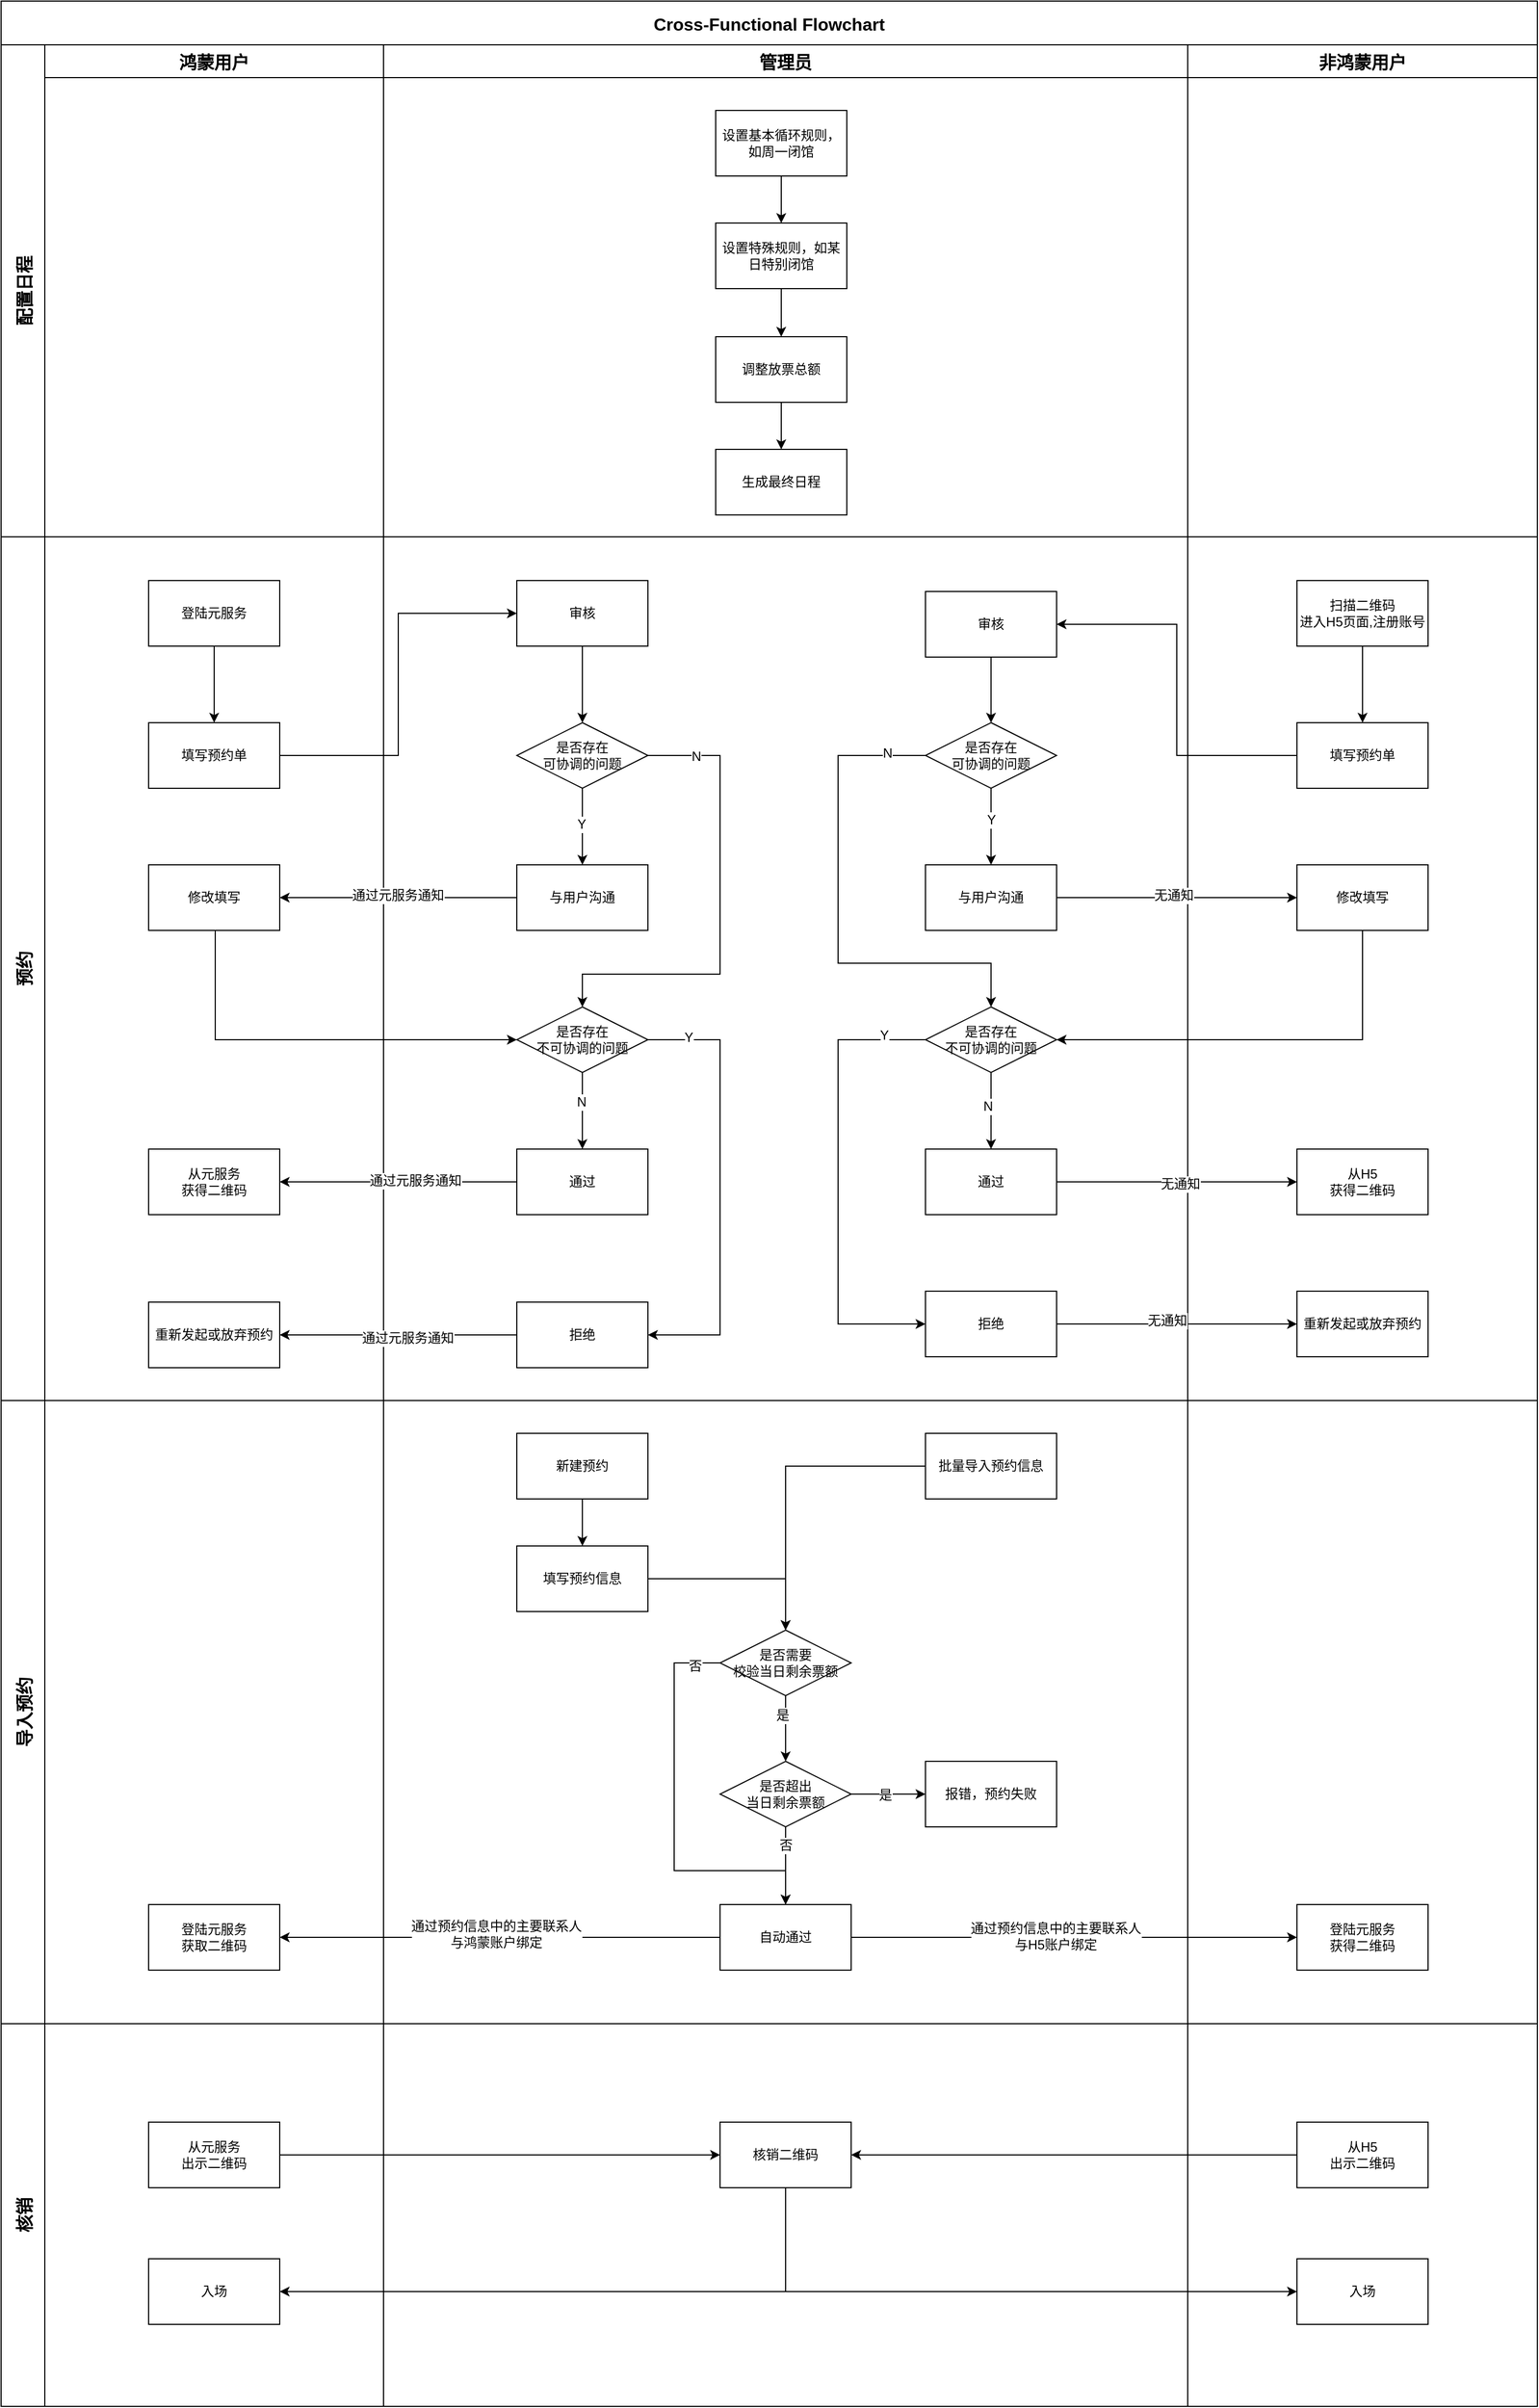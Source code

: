 <mxfile version="28.0.6">
  <diagram name="第 1 页" id="bV6xTzsIzQEbU9hgn3Zv">
    <mxGraphModel dx="2208" dy="1922" grid="1" gridSize="10" guides="1" tooltips="1" connect="1" arrows="1" fold="1" page="1" pageScale="1" pageWidth="827" pageHeight="1169" math="0" shadow="0">
      <root>
        <mxCell id="0" />
        <mxCell id="1" parent="0" />
        <mxCell id="3Vo7UrA3a4Yp9gPS8rsH-13" value="Cross-Functional Flowchart" style="shape=table;childLayout=tableLayout;startSize=40;collapsible=0;recursiveResize=0;expand=0;fontSize=16;fontStyle=1;swimlaneLine=1;" vertex="1" parent="1">
          <mxGeometry x="464" y="460" width="1406.0" height="2200.0" as="geometry" />
        </mxCell>
        <mxCell id="3Vo7UrA3a4Yp9gPS8rsH-14" value="配置日程" style="shape=tableRow;horizontal=0;swimlaneHead=0;swimlaneBody=0;top=0;left=0;strokeColor=inherit;bottom=0;right=0;dropTarget=0;fontStyle=1;fillColor=none;points=[[0,0.5],[1,0.5]];portConstraint=eastwest;startSize=40;collapsible=0;recursiveResize=0;expand=0;fontSize=16;swimlaneLine=1;" vertex="1" parent="3Vo7UrA3a4Yp9gPS8rsH-13">
          <mxGeometry y="40" width="1406.0" height="450" as="geometry" />
        </mxCell>
        <mxCell id="3Vo7UrA3a4Yp9gPS8rsH-15" value="鸿蒙用户" style="swimlane;swimlaneHead=0;swimlaneBody=0;fontStyle=1;strokeColor=inherit;connectable=0;fillColor=none;startSize=30;collapsible=0;recursiveResize=0;expand=0;fontSize=16;swimlaneLine=1;" vertex="1" parent="3Vo7UrA3a4Yp9gPS8rsH-14">
          <mxGeometry x="40" width="310" height="450" as="geometry">
            <mxRectangle width="310" height="450" as="alternateBounds" />
          </mxGeometry>
        </mxCell>
        <mxCell id="3Vo7UrA3a4Yp9gPS8rsH-16" value="管理员" style="swimlane;swimlaneHead=0;swimlaneBody=0;fontStyle=1;strokeColor=inherit;connectable=0;fillColor=none;startSize=30;collapsible=0;recursiveResize=0;expand=0;fontSize=16;swimlaneLine=1;" vertex="1" parent="3Vo7UrA3a4Yp9gPS8rsH-14">
          <mxGeometry x="350" width="736" height="450" as="geometry">
            <mxRectangle width="736" height="450" as="alternateBounds" />
          </mxGeometry>
        </mxCell>
        <mxCell id="3Vo7UrA3a4Yp9gPS8rsH-154" value="" style="edgeStyle=orthogonalEdgeStyle;rounded=0;orthogonalLoop=1;jettySize=auto;html=1;fontFamily=Helvetica;fontSize=12;fontColor=default;" edge="1" parent="3Vo7UrA3a4Yp9gPS8rsH-16" source="3Vo7UrA3a4Yp9gPS8rsH-152" target="3Vo7UrA3a4Yp9gPS8rsH-153">
          <mxGeometry relative="1" as="geometry" />
        </mxCell>
        <mxCell id="3Vo7UrA3a4Yp9gPS8rsH-152" value="设置基本循环规则， 如周一闭馆" style="rounded=0;whiteSpace=wrap;html=1;strokeColor=default;align=center;verticalAlign=middle;fontFamily=Helvetica;fontSize=12;fontColor=default;fillColor=default;" vertex="1" parent="3Vo7UrA3a4Yp9gPS8rsH-16">
          <mxGeometry x="304" y="60" width="120" height="60" as="geometry" />
        </mxCell>
        <mxCell id="3Vo7UrA3a4Yp9gPS8rsH-156" style="edgeStyle=orthogonalEdgeStyle;rounded=0;orthogonalLoop=1;jettySize=auto;html=1;fontFamily=Helvetica;fontSize=12;fontColor=default;" edge="1" parent="3Vo7UrA3a4Yp9gPS8rsH-16" source="3Vo7UrA3a4Yp9gPS8rsH-153" target="3Vo7UrA3a4Yp9gPS8rsH-155">
          <mxGeometry relative="1" as="geometry" />
        </mxCell>
        <mxCell id="3Vo7UrA3a4Yp9gPS8rsH-153" value="设置特殊规则，如某日特别闭馆" style="whiteSpace=wrap;html=1;rounded=0;" vertex="1" parent="3Vo7UrA3a4Yp9gPS8rsH-16">
          <mxGeometry x="304" y="163" width="120" height="60" as="geometry" />
        </mxCell>
        <mxCell id="3Vo7UrA3a4Yp9gPS8rsH-158" value="" style="edgeStyle=orthogonalEdgeStyle;rounded=0;orthogonalLoop=1;jettySize=auto;html=1;fontFamily=Helvetica;fontSize=12;fontColor=default;" edge="1" parent="3Vo7UrA3a4Yp9gPS8rsH-16" source="3Vo7UrA3a4Yp9gPS8rsH-155" target="3Vo7UrA3a4Yp9gPS8rsH-157">
          <mxGeometry relative="1" as="geometry" />
        </mxCell>
        <mxCell id="3Vo7UrA3a4Yp9gPS8rsH-155" value="调整放票总额" style="whiteSpace=wrap;html=1;rounded=0;" vertex="1" parent="3Vo7UrA3a4Yp9gPS8rsH-16">
          <mxGeometry x="304" y="267" width="120" height="60" as="geometry" />
        </mxCell>
        <mxCell id="3Vo7UrA3a4Yp9gPS8rsH-157" value="生成最终日程" style="whiteSpace=wrap;html=1;rounded=0;" vertex="1" parent="3Vo7UrA3a4Yp9gPS8rsH-16">
          <mxGeometry x="304" y="370" width="120" height="60" as="geometry" />
        </mxCell>
        <mxCell id="3Vo7UrA3a4Yp9gPS8rsH-126" value="非鸿蒙用户" style="swimlane;swimlaneHead=0;swimlaneBody=0;fontStyle=1;strokeColor=inherit;connectable=0;fillColor=none;startSize=30;collapsible=0;recursiveResize=0;expand=0;fontSize=16;swimlaneLine=1;" vertex="1" parent="3Vo7UrA3a4Yp9gPS8rsH-14">
          <mxGeometry x="1086" width="320" height="450" as="geometry">
            <mxRectangle width="320" height="450" as="alternateBounds" />
          </mxGeometry>
        </mxCell>
        <mxCell id="3Vo7UrA3a4Yp9gPS8rsH-18" value="预约" style="shape=tableRow;horizontal=0;swimlaneHead=0;swimlaneBody=0;top=0;left=0;strokeColor=inherit;bottom=0;right=0;dropTarget=0;fontStyle=1;fillColor=none;points=[[0,0.5],[1,0.5]];portConstraint=eastwest;startSize=40;collapsible=0;recursiveResize=0;expand=0;fontSize=16;swimlaneLine=1;" vertex="1" parent="3Vo7UrA3a4Yp9gPS8rsH-13">
          <mxGeometry y="490" width="1406.0" height="790" as="geometry" />
        </mxCell>
        <mxCell id="3Vo7UrA3a4Yp9gPS8rsH-19" value="" style="swimlane;swimlaneHead=0;swimlaneBody=0;fontStyle=1;connectable=0;strokeColor=inherit;fillColor=none;startSize=0;collapsible=0;recursiveResize=0;expand=0;fontSize=16;swimlaneLine=1;" vertex="1" parent="3Vo7UrA3a4Yp9gPS8rsH-18">
          <mxGeometry x="40" width="310" height="790" as="geometry">
            <mxRectangle width="310" height="790" as="alternateBounds" />
          </mxGeometry>
        </mxCell>
        <mxCell id="3Vo7UrA3a4Yp9gPS8rsH-161" value="" style="edgeStyle=orthogonalEdgeStyle;rounded=0;orthogonalLoop=1;jettySize=auto;html=1;fontFamily=Helvetica;fontSize=12;fontColor=default;" edge="1" parent="3Vo7UrA3a4Yp9gPS8rsH-19" source="3Vo7UrA3a4Yp9gPS8rsH-159" target="3Vo7UrA3a4Yp9gPS8rsH-160">
          <mxGeometry relative="1" as="geometry" />
        </mxCell>
        <mxCell id="3Vo7UrA3a4Yp9gPS8rsH-159" value="登陆元服务" style="whiteSpace=wrap;html=1;rounded=0;" vertex="1" parent="3Vo7UrA3a4Yp9gPS8rsH-19">
          <mxGeometry x="95" y="40" width="120" height="60" as="geometry" />
        </mxCell>
        <mxCell id="3Vo7UrA3a4Yp9gPS8rsH-160" value="填写预约单" style="whiteSpace=wrap;html=1;rounded=0;" vertex="1" parent="3Vo7UrA3a4Yp9gPS8rsH-19">
          <mxGeometry x="95" y="170" width="120" height="60" as="geometry" />
        </mxCell>
        <mxCell id="3Vo7UrA3a4Yp9gPS8rsH-167" value="修改填写" style="whiteSpace=wrap;html=1;rounded=0;" vertex="1" parent="3Vo7UrA3a4Yp9gPS8rsH-19">
          <mxGeometry x="95" y="300" width="120" height="60" as="geometry" />
        </mxCell>
        <mxCell id="3Vo7UrA3a4Yp9gPS8rsH-170" value="从元服务&lt;br&gt;获得二维码" style="whiteSpace=wrap;html=1;rounded=0;" vertex="1" parent="3Vo7UrA3a4Yp9gPS8rsH-19">
          <mxGeometry x="95" y="560" width="120" height="60" as="geometry" />
        </mxCell>
        <mxCell id="3Vo7UrA3a4Yp9gPS8rsH-178" value="重新发起或放弃预约" style="whiteSpace=wrap;html=1;rounded=0;" vertex="1" parent="3Vo7UrA3a4Yp9gPS8rsH-19">
          <mxGeometry x="95" y="700" width="120" height="60" as="geometry" />
        </mxCell>
        <mxCell id="3Vo7UrA3a4Yp9gPS8rsH-20" value="" style="swimlane;swimlaneHead=0;swimlaneBody=0;fontStyle=1;connectable=0;strokeColor=inherit;fillColor=none;startSize=0;collapsible=0;recursiveResize=0;expand=0;fontSize=16;swimlaneLine=1;" vertex="1" parent="3Vo7UrA3a4Yp9gPS8rsH-18">
          <mxGeometry x="350" width="736" height="790" as="geometry">
            <mxRectangle width="736" height="790" as="alternateBounds" />
          </mxGeometry>
        </mxCell>
        <mxCell id="3Vo7UrA3a4Yp9gPS8rsH-180" style="edgeStyle=orthogonalEdgeStyle;rounded=0;orthogonalLoop=1;jettySize=auto;html=1;exitX=0.5;exitY=1;exitDx=0;exitDy=0;entryX=0.5;entryY=0;entryDx=0;entryDy=0;fontFamily=Helvetica;fontSize=12;fontColor=default;" edge="1" parent="3Vo7UrA3a4Yp9gPS8rsH-20" source="3Vo7UrA3a4Yp9gPS8rsH-163" target="3Vo7UrA3a4Yp9gPS8rsH-165">
          <mxGeometry relative="1" as="geometry" />
        </mxCell>
        <mxCell id="3Vo7UrA3a4Yp9gPS8rsH-163" value="审核" style="whiteSpace=wrap;html=1;rounded=0;" vertex="1" parent="3Vo7UrA3a4Yp9gPS8rsH-20">
          <mxGeometry x="122" y="40" width="120" height="60" as="geometry" />
        </mxCell>
        <mxCell id="3Vo7UrA3a4Yp9gPS8rsH-181" style="edgeStyle=orthogonalEdgeStyle;rounded=0;orthogonalLoop=1;jettySize=auto;html=1;exitX=0.5;exitY=1;exitDx=0;exitDy=0;fontFamily=Helvetica;fontSize=12;fontColor=default;" edge="1" parent="3Vo7UrA3a4Yp9gPS8rsH-20" source="3Vo7UrA3a4Yp9gPS8rsH-165" target="3Vo7UrA3a4Yp9gPS8rsH-166">
          <mxGeometry relative="1" as="geometry" />
        </mxCell>
        <mxCell id="3Vo7UrA3a4Yp9gPS8rsH-197" value="Y" style="edgeLabel;html=1;align=center;verticalAlign=middle;resizable=0;points=[];rounded=1;strokeColor=default;fontFamily=Helvetica;fontSize=12;fontColor=default;fillColor=default;" vertex="1" connectable="0" parent="3Vo7UrA3a4Yp9gPS8rsH-181">
          <mxGeometry x="-0.075" y="-1" relative="1" as="geometry">
            <mxPoint as="offset" />
          </mxGeometry>
        </mxCell>
        <mxCell id="3Vo7UrA3a4Yp9gPS8rsH-186" style="edgeStyle=orthogonalEdgeStyle;rounded=0;orthogonalLoop=1;jettySize=auto;html=1;exitX=1;exitY=0.5;exitDx=0;exitDy=0;entryX=0.5;entryY=0;entryDx=0;entryDy=0;fontFamily=Helvetica;fontSize=12;fontColor=default;" edge="1" parent="3Vo7UrA3a4Yp9gPS8rsH-20" source="3Vo7UrA3a4Yp9gPS8rsH-165" target="3Vo7UrA3a4Yp9gPS8rsH-173">
          <mxGeometry relative="1" as="geometry">
            <Array as="points">
              <mxPoint x="308" y="200" />
              <mxPoint x="308" y="400" />
              <mxPoint x="182" y="400" />
            </Array>
          </mxGeometry>
        </mxCell>
        <mxCell id="3Vo7UrA3a4Yp9gPS8rsH-196" value="N" style="edgeLabel;html=1;align=center;verticalAlign=middle;resizable=0;points=[];rounded=1;strokeColor=default;fontFamily=Helvetica;fontSize=12;fontColor=default;fillColor=default;" vertex="1" connectable="0" parent="3Vo7UrA3a4Yp9gPS8rsH-186">
          <mxGeometry x="-0.795" y="-1" relative="1" as="geometry">
            <mxPoint as="offset" />
          </mxGeometry>
        </mxCell>
        <mxCell id="3Vo7UrA3a4Yp9gPS8rsH-165" value="是否存在&lt;br&gt;可协调的问题" style="rhombus;whiteSpace=wrap;html=1;rounded=0;strokeColor=default;align=center;verticalAlign=middle;fontFamily=Helvetica;fontSize=12;fontColor=default;fillColor=default;" vertex="1" parent="3Vo7UrA3a4Yp9gPS8rsH-20">
          <mxGeometry x="122" y="170" width="120" height="60" as="geometry" />
        </mxCell>
        <mxCell id="3Vo7UrA3a4Yp9gPS8rsH-166" value="与用户沟通" style="whiteSpace=wrap;html=1;rounded=0;" vertex="1" parent="3Vo7UrA3a4Yp9gPS8rsH-20">
          <mxGeometry x="122" y="300" width="120" height="60" as="geometry" />
        </mxCell>
        <mxCell id="3Vo7UrA3a4Yp9gPS8rsH-185" style="edgeStyle=orthogonalEdgeStyle;rounded=0;orthogonalLoop=1;jettySize=auto;html=1;exitX=0.5;exitY=1;exitDx=0;exitDy=0;entryX=0.5;entryY=0;entryDx=0;entryDy=0;fontFamily=Helvetica;fontSize=12;fontColor=default;" edge="1" parent="3Vo7UrA3a4Yp9gPS8rsH-20" source="3Vo7UrA3a4Yp9gPS8rsH-173" target="3Vo7UrA3a4Yp9gPS8rsH-175">
          <mxGeometry relative="1" as="geometry" />
        </mxCell>
        <mxCell id="3Vo7UrA3a4Yp9gPS8rsH-195" value="N" style="edgeLabel;html=1;align=center;verticalAlign=middle;resizable=0;points=[];rounded=1;strokeColor=default;fontFamily=Helvetica;fontSize=12;fontColor=default;fillColor=default;" vertex="1" connectable="0" parent="3Vo7UrA3a4Yp9gPS8rsH-185">
          <mxGeometry x="-0.234" y="-1" relative="1" as="geometry">
            <mxPoint as="offset" />
          </mxGeometry>
        </mxCell>
        <mxCell id="3Vo7UrA3a4Yp9gPS8rsH-202" style="edgeStyle=orthogonalEdgeStyle;rounded=0;orthogonalLoop=1;jettySize=auto;html=1;exitX=1;exitY=0.5;exitDx=0;exitDy=0;entryX=1;entryY=0.5;entryDx=0;entryDy=0;fontFamily=Helvetica;fontSize=12;fontColor=default;" edge="1" parent="3Vo7UrA3a4Yp9gPS8rsH-20" source="3Vo7UrA3a4Yp9gPS8rsH-173" target="3Vo7UrA3a4Yp9gPS8rsH-177">
          <mxGeometry relative="1" as="geometry">
            <Array as="points">
              <mxPoint x="308" y="460" />
              <mxPoint x="308" y="730" />
            </Array>
          </mxGeometry>
        </mxCell>
        <mxCell id="3Vo7UrA3a4Yp9gPS8rsH-203" value="Y" style="edgeLabel;html=1;align=center;verticalAlign=middle;resizable=0;points=[];rounded=1;strokeColor=default;fontFamily=Helvetica;fontSize=12;fontColor=default;fillColor=default;" vertex="1" connectable="0" parent="3Vo7UrA3a4Yp9gPS8rsH-202">
          <mxGeometry x="-0.818" y="2" relative="1" as="geometry">
            <mxPoint as="offset" />
          </mxGeometry>
        </mxCell>
        <mxCell id="3Vo7UrA3a4Yp9gPS8rsH-173" value="是否存在&lt;br&gt;不可协调的问题" style="rhombus;whiteSpace=wrap;html=1;rounded=0;strokeColor=default;align=center;verticalAlign=middle;fontFamily=Helvetica;fontSize=12;fontColor=default;fillColor=default;" vertex="1" parent="3Vo7UrA3a4Yp9gPS8rsH-20">
          <mxGeometry x="122" y="430" width="120" height="60" as="geometry" />
        </mxCell>
        <mxCell id="3Vo7UrA3a4Yp9gPS8rsH-175" value="通过" style="whiteSpace=wrap;html=1;rounded=0;" vertex="1" parent="3Vo7UrA3a4Yp9gPS8rsH-20">
          <mxGeometry x="122" y="560" width="120" height="60" as="geometry" />
        </mxCell>
        <mxCell id="3Vo7UrA3a4Yp9gPS8rsH-177" value="拒绝" style="whiteSpace=wrap;html=1;rounded=0;" vertex="1" parent="3Vo7UrA3a4Yp9gPS8rsH-20">
          <mxGeometry x="122" y="700" width="120" height="60" as="geometry" />
        </mxCell>
        <mxCell id="3Vo7UrA3a4Yp9gPS8rsH-307" style="edgeStyle=orthogonalEdgeStyle;rounded=0;orthogonalLoop=1;jettySize=auto;html=1;exitX=0.5;exitY=1;exitDx=0;exitDy=0;entryX=0.5;entryY=0;entryDx=0;entryDy=0;fontFamily=Helvetica;fontSize=12;fontColor=default;" edge="1" parent="3Vo7UrA3a4Yp9gPS8rsH-20" source="3Vo7UrA3a4Yp9gPS8rsH-208" target="3Vo7UrA3a4Yp9gPS8rsH-305">
          <mxGeometry relative="1" as="geometry" />
        </mxCell>
        <mxCell id="3Vo7UrA3a4Yp9gPS8rsH-208" value="审核" style="whiteSpace=wrap;html=1;rounded=0;" vertex="1" parent="3Vo7UrA3a4Yp9gPS8rsH-20">
          <mxGeometry x="496" y="50" width="120" height="60" as="geometry" />
        </mxCell>
        <mxCell id="3Vo7UrA3a4Yp9gPS8rsH-326" style="edgeStyle=orthogonalEdgeStyle;rounded=0;orthogonalLoop=1;jettySize=auto;html=1;exitX=0;exitY=0.5;exitDx=0;exitDy=0;entryX=0;entryY=0.5;entryDx=0;entryDy=0;fontFamily=Helvetica;fontSize=12;fontColor=default;" edge="1" parent="3Vo7UrA3a4Yp9gPS8rsH-20" source="3Vo7UrA3a4Yp9gPS8rsH-210" target="3Vo7UrA3a4Yp9gPS8rsH-213">
          <mxGeometry relative="1" as="geometry">
            <Array as="points">
              <mxPoint x="416" y="460" />
              <mxPoint x="416" y="720" />
            </Array>
          </mxGeometry>
        </mxCell>
        <mxCell id="3Vo7UrA3a4Yp9gPS8rsH-327" value="Y" style="edgeLabel;html=1;align=center;verticalAlign=middle;resizable=0;points=[];rounded=1;strokeColor=default;fontFamily=Helvetica;fontSize=12;fontColor=default;fillColor=default;" vertex="1" connectable="0" parent="3Vo7UrA3a4Yp9gPS8rsH-326">
          <mxGeometry x="-0.816" y="-4" relative="1" as="geometry">
            <mxPoint as="offset" />
          </mxGeometry>
        </mxCell>
        <mxCell id="3Vo7UrA3a4Yp9gPS8rsH-328" style="edgeStyle=orthogonalEdgeStyle;rounded=0;orthogonalLoop=1;jettySize=auto;html=1;exitX=0.5;exitY=1;exitDx=0;exitDy=0;entryX=0.5;entryY=0;entryDx=0;entryDy=0;fontFamily=Helvetica;fontSize=12;fontColor=default;" edge="1" parent="3Vo7UrA3a4Yp9gPS8rsH-20" source="3Vo7UrA3a4Yp9gPS8rsH-210" target="3Vo7UrA3a4Yp9gPS8rsH-212">
          <mxGeometry relative="1" as="geometry" />
        </mxCell>
        <mxCell id="3Vo7UrA3a4Yp9gPS8rsH-329" value="N" style="edgeLabel;html=1;align=center;verticalAlign=middle;resizable=0;points=[];rounded=1;strokeColor=default;fontFamily=Helvetica;fontSize=12;fontColor=default;fillColor=default;" vertex="1" connectable="0" parent="3Vo7UrA3a4Yp9gPS8rsH-328">
          <mxGeometry x="-0.126" y="-3" relative="1" as="geometry">
            <mxPoint as="offset" />
          </mxGeometry>
        </mxCell>
        <mxCell id="3Vo7UrA3a4Yp9gPS8rsH-210" value="是否存在&lt;br&gt;不可协调的问题" style="rhombus;whiteSpace=wrap;html=1;rounded=0;strokeColor=default;align=center;verticalAlign=middle;fontFamily=Helvetica;fontSize=12;fontColor=default;fillColor=default;" vertex="1" parent="3Vo7UrA3a4Yp9gPS8rsH-20">
          <mxGeometry x="496" y="430" width="120" height="60" as="geometry" />
        </mxCell>
        <mxCell id="3Vo7UrA3a4Yp9gPS8rsH-212" value="通过" style="whiteSpace=wrap;html=1;rounded=0;" vertex="1" parent="3Vo7UrA3a4Yp9gPS8rsH-20">
          <mxGeometry x="496" y="560" width="120" height="60" as="geometry" />
        </mxCell>
        <mxCell id="3Vo7UrA3a4Yp9gPS8rsH-213" value="拒绝" style="whiteSpace=wrap;html=1;rounded=0;" vertex="1" parent="3Vo7UrA3a4Yp9gPS8rsH-20">
          <mxGeometry x="496" y="690" width="120" height="60" as="geometry" />
        </mxCell>
        <mxCell id="3Vo7UrA3a4Yp9gPS8rsH-223" value="重新发起或放弃预约" style="whiteSpace=wrap;html=1;rounded=0;" vertex="1" parent="3Vo7UrA3a4Yp9gPS8rsH-20">
          <mxGeometry x="836" y="690" width="120" height="60" as="geometry" />
        </mxCell>
        <mxCell id="3Vo7UrA3a4Yp9gPS8rsH-224" style="edgeStyle=orthogonalEdgeStyle;rounded=0;orthogonalLoop=1;jettySize=auto;html=1;exitX=1;exitY=0.5;exitDx=0;exitDy=0;entryX=0;entryY=0.5;entryDx=0;entryDy=0;fontFamily=Helvetica;fontSize=12;fontColor=default;" edge="1" parent="3Vo7UrA3a4Yp9gPS8rsH-20" source="3Vo7UrA3a4Yp9gPS8rsH-213" target="3Vo7UrA3a4Yp9gPS8rsH-223">
          <mxGeometry relative="1" as="geometry" />
        </mxCell>
        <mxCell id="3Vo7UrA3a4Yp9gPS8rsH-227" value="无通知" style="edgeLabel;html=1;align=center;verticalAlign=middle;resizable=0;points=[];rounded=1;strokeColor=default;fontFamily=Helvetica;fontSize=12;fontColor=default;fillColor=default;" vertex="1" connectable="0" parent="3Vo7UrA3a4Yp9gPS8rsH-224">
          <mxGeometry x="-0.083" y="3" relative="1" as="geometry">
            <mxPoint as="offset" />
          </mxGeometry>
        </mxCell>
        <mxCell id="3Vo7UrA3a4Yp9gPS8rsH-222" value="从H5&lt;br&gt;获得二维码" style="whiteSpace=wrap;html=1;rounded=0;" vertex="1" parent="3Vo7UrA3a4Yp9gPS8rsH-20">
          <mxGeometry x="836" y="560" width="120" height="60" as="geometry" />
        </mxCell>
        <mxCell id="3Vo7UrA3a4Yp9gPS8rsH-225" style="edgeStyle=orthogonalEdgeStyle;rounded=0;orthogonalLoop=1;jettySize=auto;html=1;exitX=1;exitY=0.5;exitDx=0;exitDy=0;fontFamily=Helvetica;fontSize=12;fontColor=default;" edge="1" parent="3Vo7UrA3a4Yp9gPS8rsH-20" source="3Vo7UrA3a4Yp9gPS8rsH-212" target="3Vo7UrA3a4Yp9gPS8rsH-222">
          <mxGeometry relative="1" as="geometry" />
        </mxCell>
        <mxCell id="3Vo7UrA3a4Yp9gPS8rsH-226" value="无通知" style="edgeLabel;html=1;align=center;verticalAlign=middle;resizable=0;points=[];rounded=1;strokeColor=default;fontFamily=Helvetica;fontSize=12;fontColor=default;fillColor=default;" vertex="1" connectable="0" parent="3Vo7UrA3a4Yp9gPS8rsH-225">
          <mxGeometry x="0.022" y="-2" relative="1" as="geometry">
            <mxPoint as="offset" />
          </mxGeometry>
        </mxCell>
        <mxCell id="3Vo7UrA3a4Yp9gPS8rsH-313" style="edgeStyle=orthogonalEdgeStyle;rounded=0;orthogonalLoop=1;jettySize=auto;html=1;exitX=0.5;exitY=1;exitDx=0;exitDy=0;fontFamily=Helvetica;fontSize=12;fontColor=default;" edge="1" parent="3Vo7UrA3a4Yp9gPS8rsH-20" source="3Vo7UrA3a4Yp9gPS8rsH-305" target="3Vo7UrA3a4Yp9gPS8rsH-306">
          <mxGeometry relative="1" as="geometry" />
        </mxCell>
        <mxCell id="3Vo7UrA3a4Yp9gPS8rsH-325" value="Y" style="edgeLabel;html=1;align=center;verticalAlign=middle;resizable=0;points=[];rounded=1;strokeColor=default;fontFamily=Helvetica;fontSize=12;fontColor=default;fillColor=default;" vertex="1" connectable="0" parent="3Vo7UrA3a4Yp9gPS8rsH-313">
          <mxGeometry x="-0.186" relative="1" as="geometry">
            <mxPoint as="offset" />
          </mxGeometry>
        </mxCell>
        <mxCell id="3Vo7UrA3a4Yp9gPS8rsH-323" style="edgeStyle=orthogonalEdgeStyle;rounded=0;orthogonalLoop=1;jettySize=auto;html=1;exitX=0;exitY=0.5;exitDx=0;exitDy=0;entryX=0.5;entryY=0;entryDx=0;entryDy=0;fontFamily=Helvetica;fontSize=12;fontColor=default;" edge="1" parent="3Vo7UrA3a4Yp9gPS8rsH-20" source="3Vo7UrA3a4Yp9gPS8rsH-305" target="3Vo7UrA3a4Yp9gPS8rsH-210">
          <mxGeometry relative="1" as="geometry">
            <Array as="points">
              <mxPoint x="416" y="200" />
              <mxPoint x="416" y="390" />
              <mxPoint x="556" y="390" />
            </Array>
          </mxGeometry>
        </mxCell>
        <mxCell id="3Vo7UrA3a4Yp9gPS8rsH-324" value="N" style="edgeLabel;html=1;align=center;verticalAlign=middle;resizable=0;points=[];rounded=1;strokeColor=default;fontFamily=Helvetica;fontSize=12;fontColor=default;fillColor=default;" vertex="1" connectable="0" parent="3Vo7UrA3a4Yp9gPS8rsH-323">
          <mxGeometry x="-0.845" y="-2" relative="1" as="geometry">
            <mxPoint as="offset" />
          </mxGeometry>
        </mxCell>
        <mxCell id="3Vo7UrA3a4Yp9gPS8rsH-305" value="是否存在&lt;br&gt;可协调的问题" style="rhombus;whiteSpace=wrap;html=1;rounded=0;strokeColor=default;align=center;verticalAlign=middle;fontFamily=Helvetica;fontSize=12;fontColor=default;fillColor=default;" vertex="1" parent="3Vo7UrA3a4Yp9gPS8rsH-20">
          <mxGeometry x="496" y="170" width="120" height="60" as="geometry" />
        </mxCell>
        <mxCell id="3Vo7UrA3a4Yp9gPS8rsH-306" value="与用户沟通" style="whiteSpace=wrap;html=1;rounded=0;" vertex="1" parent="3Vo7UrA3a4Yp9gPS8rsH-20">
          <mxGeometry x="496" y="300" width="120" height="60" as="geometry" />
        </mxCell>
        <mxCell id="3Vo7UrA3a4Yp9gPS8rsH-127" style="swimlane;swimlaneHead=0;swimlaneBody=0;fontStyle=1;connectable=0;strokeColor=inherit;fillColor=none;startSize=0;collapsible=0;recursiveResize=0;expand=0;fontSize=16;swimlaneLine=1;" vertex="1" parent="3Vo7UrA3a4Yp9gPS8rsH-18">
          <mxGeometry x="1086" width="320" height="790" as="geometry">
            <mxRectangle width="320" height="790" as="alternateBounds" />
          </mxGeometry>
        </mxCell>
        <mxCell id="3Vo7UrA3a4Yp9gPS8rsH-207" style="edgeStyle=orthogonalEdgeStyle;rounded=0;orthogonalLoop=1;jettySize=auto;html=1;exitX=0.5;exitY=1;exitDx=0;exitDy=0;fontFamily=Helvetica;fontSize=12;fontColor=default;" edge="1" parent="3Vo7UrA3a4Yp9gPS8rsH-127" source="3Vo7UrA3a4Yp9gPS8rsH-205" target="3Vo7UrA3a4Yp9gPS8rsH-206">
          <mxGeometry relative="1" as="geometry" />
        </mxCell>
        <mxCell id="3Vo7UrA3a4Yp9gPS8rsH-205" value="扫描二维码&lt;br&gt;进入H5页面,注册账号" style="whiteSpace=wrap;html=1;rounded=0;" vertex="1" parent="3Vo7UrA3a4Yp9gPS8rsH-127">
          <mxGeometry x="100" y="40" width="120" height="60" as="geometry" />
        </mxCell>
        <mxCell id="3Vo7UrA3a4Yp9gPS8rsH-206" value="填写预约单" style="whiteSpace=wrap;html=1;rounded=0;" vertex="1" parent="3Vo7UrA3a4Yp9gPS8rsH-127">
          <mxGeometry x="100" y="170" width="120" height="60" as="geometry" />
        </mxCell>
        <mxCell id="3Vo7UrA3a4Yp9gPS8rsH-316" value="修改填写" style="whiteSpace=wrap;html=1;rounded=0;" vertex="1" parent="3Vo7UrA3a4Yp9gPS8rsH-127">
          <mxGeometry x="100" y="300" width="120" height="60" as="geometry" />
        </mxCell>
        <mxCell id="3Vo7UrA3a4Yp9gPS8rsH-179" style="edgeStyle=orthogonalEdgeStyle;rounded=0;orthogonalLoop=1;jettySize=auto;html=1;entryX=0;entryY=0.5;entryDx=0;entryDy=0;fontFamily=Helvetica;fontSize=12;fontColor=default;" edge="1" parent="3Vo7UrA3a4Yp9gPS8rsH-18" source="3Vo7UrA3a4Yp9gPS8rsH-160" target="3Vo7UrA3a4Yp9gPS8rsH-163">
          <mxGeometry relative="1" as="geometry" />
        </mxCell>
        <mxCell id="3Vo7UrA3a4Yp9gPS8rsH-182" style="edgeStyle=orthogonalEdgeStyle;rounded=0;orthogonalLoop=1;jettySize=auto;html=1;fontFamily=Helvetica;fontSize=12;fontColor=default;" edge="1" parent="3Vo7UrA3a4Yp9gPS8rsH-18" source="3Vo7UrA3a4Yp9gPS8rsH-166" target="3Vo7UrA3a4Yp9gPS8rsH-167">
          <mxGeometry relative="1" as="geometry" />
        </mxCell>
        <mxCell id="3Vo7UrA3a4Yp9gPS8rsH-198" value="通过元服务通知" style="edgeLabel;html=1;align=center;verticalAlign=middle;resizable=0;points=[];rounded=1;strokeColor=default;fontFamily=Helvetica;fontSize=12;fontColor=default;fillColor=default;" vertex="1" connectable="0" parent="3Vo7UrA3a4Yp9gPS8rsH-182">
          <mxGeometry x="0.003" y="-2" relative="1" as="geometry">
            <mxPoint as="offset" />
          </mxGeometry>
        </mxCell>
        <mxCell id="3Vo7UrA3a4Yp9gPS8rsH-190" style="edgeStyle=orthogonalEdgeStyle;rounded=0;orthogonalLoop=1;jettySize=auto;html=1;exitX=0.5;exitY=1;exitDx=0;exitDy=0;entryX=0;entryY=0.5;entryDx=0;entryDy=0;fontFamily=Helvetica;fontSize=12;fontColor=default;" edge="1" parent="3Vo7UrA3a4Yp9gPS8rsH-18" source="3Vo7UrA3a4Yp9gPS8rsH-167" target="3Vo7UrA3a4Yp9gPS8rsH-173">
          <mxGeometry relative="1" as="geometry">
            <Array as="points">
              <mxPoint x="196" y="460" />
            </Array>
          </mxGeometry>
        </mxCell>
        <mxCell id="3Vo7UrA3a4Yp9gPS8rsH-193" style="edgeStyle=orthogonalEdgeStyle;rounded=0;orthogonalLoop=1;jettySize=auto;html=1;exitX=0;exitY=0.5;exitDx=0;exitDy=0;entryX=1;entryY=0.5;entryDx=0;entryDy=0;fontFamily=Helvetica;fontSize=12;fontColor=default;" edge="1" parent="3Vo7UrA3a4Yp9gPS8rsH-18" source="3Vo7UrA3a4Yp9gPS8rsH-175" target="3Vo7UrA3a4Yp9gPS8rsH-170">
          <mxGeometry relative="1" as="geometry" />
        </mxCell>
        <mxCell id="3Vo7UrA3a4Yp9gPS8rsH-199" value="通过元服务通知" style="edgeLabel;html=1;align=center;verticalAlign=middle;resizable=0;points=[];rounded=1;strokeColor=default;fontFamily=Helvetica;fontSize=12;fontColor=default;fillColor=default;" vertex="1" connectable="0" parent="3Vo7UrA3a4Yp9gPS8rsH-193">
          <mxGeometry x="-0.136" y="-1" relative="1" as="geometry">
            <mxPoint as="offset" />
          </mxGeometry>
        </mxCell>
        <mxCell id="3Vo7UrA3a4Yp9gPS8rsH-194" style="edgeStyle=orthogonalEdgeStyle;rounded=0;orthogonalLoop=1;jettySize=auto;html=1;exitX=0;exitY=0.5;exitDx=0;exitDy=0;entryX=1;entryY=0.5;entryDx=0;entryDy=0;fontFamily=Helvetica;fontSize=12;fontColor=default;" edge="1" parent="3Vo7UrA3a4Yp9gPS8rsH-18" source="3Vo7UrA3a4Yp9gPS8rsH-177" target="3Vo7UrA3a4Yp9gPS8rsH-178">
          <mxGeometry relative="1" as="geometry" />
        </mxCell>
        <mxCell id="3Vo7UrA3a4Yp9gPS8rsH-204" value="通过元服务通知" style="edgeLabel;html=1;align=center;verticalAlign=middle;resizable=0;points=[];rounded=1;strokeColor=default;fontFamily=Helvetica;fontSize=12;fontColor=default;fillColor=default;" vertex="1" connectable="0" parent="3Vo7UrA3a4Yp9gPS8rsH-194">
          <mxGeometry x="-0.074" y="3" relative="1" as="geometry">
            <mxPoint as="offset" />
          </mxGeometry>
        </mxCell>
        <mxCell id="3Vo7UrA3a4Yp9gPS8rsH-209" style="edgeStyle=orthogonalEdgeStyle;rounded=0;orthogonalLoop=1;jettySize=auto;html=1;exitX=0;exitY=0.5;exitDx=0;exitDy=0;entryX=1;entryY=0.5;entryDx=0;entryDy=0;fontFamily=Helvetica;fontSize=12;fontColor=default;" edge="1" parent="3Vo7UrA3a4Yp9gPS8rsH-18" source="3Vo7UrA3a4Yp9gPS8rsH-206" target="3Vo7UrA3a4Yp9gPS8rsH-208">
          <mxGeometry relative="1" as="geometry" />
        </mxCell>
        <mxCell id="3Vo7UrA3a4Yp9gPS8rsH-317" style="edgeStyle=orthogonalEdgeStyle;rounded=0;orthogonalLoop=1;jettySize=auto;html=1;exitX=1;exitY=0.5;exitDx=0;exitDy=0;entryX=0;entryY=0.5;entryDx=0;entryDy=0;fontFamily=Helvetica;fontSize=12;fontColor=default;" edge="1" parent="3Vo7UrA3a4Yp9gPS8rsH-18" source="3Vo7UrA3a4Yp9gPS8rsH-306" target="3Vo7UrA3a4Yp9gPS8rsH-316">
          <mxGeometry relative="1" as="geometry" />
        </mxCell>
        <mxCell id="3Vo7UrA3a4Yp9gPS8rsH-330" value="无通知" style="edgeLabel;html=1;align=center;verticalAlign=middle;resizable=0;points=[];rounded=1;strokeColor=default;fontFamily=Helvetica;fontSize=12;fontColor=default;fillColor=default;" vertex="1" connectable="0" parent="3Vo7UrA3a4Yp9gPS8rsH-317">
          <mxGeometry x="-0.033" y="2" relative="1" as="geometry">
            <mxPoint as="offset" />
          </mxGeometry>
        </mxCell>
        <mxCell id="3Vo7UrA3a4Yp9gPS8rsH-321" style="edgeStyle=orthogonalEdgeStyle;rounded=0;orthogonalLoop=1;jettySize=auto;html=1;exitX=0.5;exitY=1;exitDx=0;exitDy=0;entryX=1;entryY=0.5;entryDx=0;entryDy=0;fontFamily=Helvetica;fontSize=12;fontColor=default;" edge="1" parent="3Vo7UrA3a4Yp9gPS8rsH-18" source="3Vo7UrA3a4Yp9gPS8rsH-316" target="3Vo7UrA3a4Yp9gPS8rsH-210">
          <mxGeometry relative="1" as="geometry" />
        </mxCell>
        <mxCell id="3Vo7UrA3a4Yp9gPS8rsH-22" value="导入预约" style="shape=tableRow;horizontal=0;swimlaneHead=0;swimlaneBody=0;top=0;left=0;strokeColor=inherit;bottom=0;right=0;dropTarget=0;fontStyle=1;fillColor=none;points=[[0,0.5],[1,0.5]];portConstraint=eastwest;startSize=40;collapsible=0;recursiveResize=0;expand=0;fontSize=16;swimlaneLine=1;" vertex="1" parent="3Vo7UrA3a4Yp9gPS8rsH-13">
          <mxGeometry y="1280" width="1406.0" height="570" as="geometry" />
        </mxCell>
        <mxCell id="3Vo7UrA3a4Yp9gPS8rsH-23" value="" style="swimlane;swimlaneHead=0;swimlaneBody=0;fontStyle=1;connectable=0;strokeColor=inherit;fillColor=none;startSize=0;collapsible=0;recursiveResize=0;expand=0;fontSize=16;swimlaneLine=1;" vertex="1" parent="3Vo7UrA3a4Yp9gPS8rsH-22">
          <mxGeometry x="40" width="310" height="570" as="geometry">
            <mxRectangle width="310" height="570" as="alternateBounds" />
          </mxGeometry>
        </mxCell>
        <mxCell id="3Vo7UrA3a4Yp9gPS8rsH-239" value="登陆元服务&lt;br&gt;获取二维码" style="whiteSpace=wrap;html=1;rounded=0;" vertex="1" parent="3Vo7UrA3a4Yp9gPS8rsH-23">
          <mxGeometry x="95" y="461" width="120" height="60" as="geometry" />
        </mxCell>
        <mxCell id="3Vo7UrA3a4Yp9gPS8rsH-24" value="" style="swimlane;swimlaneHead=0;swimlaneBody=0;fontStyle=1;connectable=0;strokeColor=inherit;fillColor=none;startSize=0;collapsible=0;recursiveResize=0;expand=0;fontSize=16;swimlaneLine=1;" vertex="1" parent="3Vo7UrA3a4Yp9gPS8rsH-22">
          <mxGeometry x="350" width="736" height="570" as="geometry">
            <mxRectangle width="736" height="570" as="alternateBounds" />
          </mxGeometry>
        </mxCell>
        <mxCell id="3Vo7UrA3a4Yp9gPS8rsH-232" value="" style="edgeStyle=orthogonalEdgeStyle;rounded=0;orthogonalLoop=1;jettySize=auto;html=1;fontFamily=Helvetica;fontSize=12;fontColor=default;" edge="1" parent="3Vo7UrA3a4Yp9gPS8rsH-24" source="3Vo7UrA3a4Yp9gPS8rsH-233" target="3Vo7UrA3a4Yp9gPS8rsH-235">
          <mxGeometry relative="1" as="geometry" />
        </mxCell>
        <mxCell id="3Vo7UrA3a4Yp9gPS8rsH-233" value="新建预约" style="rounded=0;whiteSpace=wrap;html=1;strokeColor=default;align=center;verticalAlign=middle;fontFamily=Helvetica;fontSize=12;fontColor=default;fillColor=default;" vertex="1" parent="3Vo7UrA3a4Yp9gPS8rsH-24">
          <mxGeometry x="122" y="30" width="120" height="60" as="geometry" />
        </mxCell>
        <mxCell id="3Vo7UrA3a4Yp9gPS8rsH-249" style="edgeStyle=orthogonalEdgeStyle;rounded=0;orthogonalLoop=1;jettySize=auto;html=1;exitX=1;exitY=0.5;exitDx=0;exitDy=0;fontFamily=Helvetica;fontSize=12;fontColor=default;" edge="1" parent="3Vo7UrA3a4Yp9gPS8rsH-24" source="3Vo7UrA3a4Yp9gPS8rsH-235" target="3Vo7UrA3a4Yp9gPS8rsH-248">
          <mxGeometry relative="1" as="geometry" />
        </mxCell>
        <mxCell id="3Vo7UrA3a4Yp9gPS8rsH-235" value="填写预约信息" style="whiteSpace=wrap;html=1;rounded=0;" vertex="1" parent="3Vo7UrA3a4Yp9gPS8rsH-24">
          <mxGeometry x="122" y="133" width="120" height="60" as="geometry" />
        </mxCell>
        <mxCell id="3Vo7UrA3a4Yp9gPS8rsH-237" value="自动通过" style="whiteSpace=wrap;html=1;rounded=0;" vertex="1" parent="3Vo7UrA3a4Yp9gPS8rsH-24">
          <mxGeometry x="308" y="461" width="120" height="60" as="geometry" />
        </mxCell>
        <mxCell id="3Vo7UrA3a4Yp9gPS8rsH-250" style="edgeStyle=orthogonalEdgeStyle;rounded=0;orthogonalLoop=1;jettySize=auto;html=1;exitX=0;exitY=0.5;exitDx=0;exitDy=0;fontFamily=Helvetica;fontSize=12;fontColor=default;entryX=0.5;entryY=0;entryDx=0;entryDy=0;" edge="1" parent="3Vo7UrA3a4Yp9gPS8rsH-24" source="3Vo7UrA3a4Yp9gPS8rsH-245" target="3Vo7UrA3a4Yp9gPS8rsH-248">
          <mxGeometry relative="1" as="geometry">
            <mxPoint x="366" y="200" as="targetPoint" />
          </mxGeometry>
        </mxCell>
        <mxCell id="3Vo7UrA3a4Yp9gPS8rsH-245" value="批量导入预约信息" style="rounded=0;whiteSpace=wrap;html=1;strokeColor=default;align=center;verticalAlign=middle;fontFamily=Helvetica;fontSize=12;fontColor=default;fillColor=default;" vertex="1" parent="3Vo7UrA3a4Yp9gPS8rsH-24">
          <mxGeometry x="496" y="30" width="120" height="60" as="geometry" />
        </mxCell>
        <mxCell id="3Vo7UrA3a4Yp9gPS8rsH-264" style="edgeStyle=orthogonalEdgeStyle;rounded=0;orthogonalLoop=1;jettySize=auto;html=1;exitX=0;exitY=0.5;exitDx=0;exitDy=0;fontFamily=Helvetica;fontSize=12;fontColor=default;" edge="1" parent="3Vo7UrA3a4Yp9gPS8rsH-24" source="3Vo7UrA3a4Yp9gPS8rsH-248" target="3Vo7UrA3a4Yp9gPS8rsH-237">
          <mxGeometry relative="1" as="geometry">
            <Array as="points">
              <mxPoint x="266" y="240" />
              <mxPoint x="266" y="430" />
              <mxPoint x="368" y="430" />
            </Array>
          </mxGeometry>
        </mxCell>
        <mxCell id="3Vo7UrA3a4Yp9gPS8rsH-265" value="否" style="edgeLabel;html=1;align=center;verticalAlign=middle;resizable=0;points=[];rounded=1;strokeColor=default;fontFamily=Helvetica;fontSize=12;fontColor=default;fillColor=default;" vertex="1" connectable="0" parent="3Vo7UrA3a4Yp9gPS8rsH-264">
          <mxGeometry x="-0.871" y="3" relative="1" as="geometry">
            <mxPoint as="offset" />
          </mxGeometry>
        </mxCell>
        <mxCell id="3Vo7UrA3a4Yp9gPS8rsH-248" value="是否需要&lt;br&gt;校验当日剩余票额" style="rhombus;whiteSpace=wrap;html=1;rounded=0;strokeColor=default;align=center;verticalAlign=middle;fontFamily=Helvetica;fontSize=12;fontColor=default;fillColor=default;" vertex="1" parent="3Vo7UrA3a4Yp9gPS8rsH-24">
          <mxGeometry x="308" y="210" width="120" height="60" as="geometry" />
        </mxCell>
        <mxCell id="3Vo7UrA3a4Yp9gPS8rsH-266" style="edgeStyle=orthogonalEdgeStyle;rounded=0;orthogonalLoop=1;jettySize=auto;html=1;exitX=0.5;exitY=1;exitDx=0;exitDy=0;entryX=0.5;entryY=0;entryDx=0;entryDy=0;fontFamily=Helvetica;fontSize=12;fontColor=default;" edge="1" parent="3Vo7UrA3a4Yp9gPS8rsH-24" source="3Vo7UrA3a4Yp9gPS8rsH-253" target="3Vo7UrA3a4Yp9gPS8rsH-237">
          <mxGeometry relative="1" as="geometry" />
        </mxCell>
        <mxCell id="3Vo7UrA3a4Yp9gPS8rsH-267" value="否" style="edgeLabel;html=1;align=center;verticalAlign=middle;resizable=0;points=[];rounded=1;strokeColor=default;fontFamily=Helvetica;fontSize=12;fontColor=default;fillColor=default;" vertex="1" connectable="0" parent="3Vo7UrA3a4Yp9gPS8rsH-266">
          <mxGeometry x="-0.531" relative="1" as="geometry">
            <mxPoint as="offset" />
          </mxGeometry>
        </mxCell>
        <mxCell id="3Vo7UrA3a4Yp9gPS8rsH-268" style="edgeStyle=orthogonalEdgeStyle;rounded=0;orthogonalLoop=1;jettySize=auto;html=1;exitX=1;exitY=0.5;exitDx=0;exitDy=0;fontFamily=Helvetica;fontSize=12;fontColor=default;" edge="1" parent="3Vo7UrA3a4Yp9gPS8rsH-24" source="3Vo7UrA3a4Yp9gPS8rsH-253">
          <mxGeometry relative="1" as="geometry">
            <mxPoint x="496" y="360" as="targetPoint" />
          </mxGeometry>
        </mxCell>
        <mxCell id="3Vo7UrA3a4Yp9gPS8rsH-269" value="是" style="edgeLabel;html=1;align=center;verticalAlign=middle;resizable=0;points=[];rounded=1;strokeColor=default;fontFamily=Helvetica;fontSize=12;fontColor=default;fillColor=default;" vertex="1" connectable="0" parent="3Vo7UrA3a4Yp9gPS8rsH-268">
          <mxGeometry x="-0.11" y="-1" relative="1" as="geometry">
            <mxPoint as="offset" />
          </mxGeometry>
        </mxCell>
        <mxCell id="3Vo7UrA3a4Yp9gPS8rsH-253" value="是否超出&lt;br&gt;当日剩余票额" style="rhombus;whiteSpace=wrap;html=1;rounded=0;strokeColor=default;align=center;verticalAlign=middle;fontFamily=Helvetica;fontSize=12;fontColor=default;fillColor=default;" vertex="1" parent="3Vo7UrA3a4Yp9gPS8rsH-24">
          <mxGeometry x="308" y="330" width="120" height="60" as="geometry" />
        </mxCell>
        <mxCell id="3Vo7UrA3a4Yp9gPS8rsH-262" style="edgeStyle=orthogonalEdgeStyle;rounded=0;orthogonalLoop=1;jettySize=auto;html=1;exitX=0.5;exitY=1;exitDx=0;exitDy=0;fontFamily=Helvetica;fontSize=12;fontColor=default;" edge="1" parent="3Vo7UrA3a4Yp9gPS8rsH-24" source="3Vo7UrA3a4Yp9gPS8rsH-248" target="3Vo7UrA3a4Yp9gPS8rsH-253">
          <mxGeometry relative="1" as="geometry" />
        </mxCell>
        <mxCell id="3Vo7UrA3a4Yp9gPS8rsH-263" value="是" style="edgeLabel;html=1;align=center;verticalAlign=middle;resizable=0;points=[];rounded=1;strokeColor=default;fontFamily=Helvetica;fontSize=12;fontColor=default;fillColor=default;" vertex="1" connectable="0" parent="3Vo7UrA3a4Yp9gPS8rsH-262">
          <mxGeometry x="-0.411" y="-3" relative="1" as="geometry">
            <mxPoint as="offset" />
          </mxGeometry>
        </mxCell>
        <mxCell id="3Vo7UrA3a4Yp9gPS8rsH-270" value="报错，预约失败" style="rounded=0;whiteSpace=wrap;html=1;strokeColor=default;align=center;verticalAlign=middle;fontFamily=Helvetica;fontSize=12;fontColor=default;fillColor=default;" vertex="1" parent="3Vo7UrA3a4Yp9gPS8rsH-24">
          <mxGeometry x="496" y="330" width="120" height="60" as="geometry" />
        </mxCell>
        <mxCell id="3Vo7UrA3a4Yp9gPS8rsH-128" style="swimlane;swimlaneHead=0;swimlaneBody=0;fontStyle=1;connectable=0;strokeColor=inherit;fillColor=none;startSize=0;collapsible=0;recursiveResize=0;expand=0;fontSize=16;swimlaneLine=1;" vertex="1" parent="3Vo7UrA3a4Yp9gPS8rsH-22">
          <mxGeometry x="1086" width="320" height="570" as="geometry">
            <mxRectangle width="320" height="570" as="alternateBounds" />
          </mxGeometry>
        </mxCell>
        <mxCell id="3Vo7UrA3a4Yp9gPS8rsH-243" value="登陆元服务&lt;br&gt;获得二维码" style="whiteSpace=wrap;html=1;rounded=0;" vertex="1" parent="3Vo7UrA3a4Yp9gPS8rsH-128">
          <mxGeometry x="100" y="461" width="120" height="60" as="geometry" />
        </mxCell>
        <mxCell id="3Vo7UrA3a4Yp9gPS8rsH-240" style="edgeStyle=orthogonalEdgeStyle;rounded=0;orthogonalLoop=1;jettySize=auto;html=1;exitX=0;exitY=0.5;exitDx=0;exitDy=0;fontFamily=Helvetica;fontSize=12;fontColor=default;" edge="1" parent="3Vo7UrA3a4Yp9gPS8rsH-22" source="3Vo7UrA3a4Yp9gPS8rsH-237" target="3Vo7UrA3a4Yp9gPS8rsH-239">
          <mxGeometry relative="1" as="geometry" />
        </mxCell>
        <mxCell id="3Vo7UrA3a4Yp9gPS8rsH-241" value="通过预约信息中的主要联系人&lt;br&gt;与鸿蒙账户绑定" style="edgeLabel;html=1;align=center;verticalAlign=middle;resizable=0;points=[];rounded=1;strokeColor=default;fontFamily=Helvetica;fontSize=12;fontColor=default;fillColor=default;" vertex="1" connectable="0" parent="3Vo7UrA3a4Yp9gPS8rsH-240">
          <mxGeometry x="0.017" y="-3" relative="1" as="geometry">
            <mxPoint as="offset" />
          </mxGeometry>
        </mxCell>
        <mxCell id="3Vo7UrA3a4Yp9gPS8rsH-244" style="edgeStyle=orthogonalEdgeStyle;rounded=0;orthogonalLoop=1;jettySize=auto;html=1;entryX=0;entryY=0.5;entryDx=0;entryDy=0;fontFamily=Helvetica;fontSize=12;fontColor=default;" edge="1" parent="3Vo7UrA3a4Yp9gPS8rsH-22" source="3Vo7UrA3a4Yp9gPS8rsH-237" target="3Vo7UrA3a4Yp9gPS8rsH-243">
          <mxGeometry relative="1" as="geometry" />
        </mxCell>
        <mxCell id="3Vo7UrA3a4Yp9gPS8rsH-247" value="通过预约信息中的主要联系人&lt;br&gt;与H5账户绑定" style="edgeLabel;html=1;align=center;verticalAlign=middle;resizable=0;points=[];rounded=1;strokeColor=default;fontFamily=Helvetica;fontSize=12;fontColor=default;fillColor=default;" vertex="1" connectable="0" parent="3Vo7UrA3a4Yp9gPS8rsH-244">
          <mxGeometry x="-0.084" y="1" relative="1" as="geometry">
            <mxPoint as="offset" />
          </mxGeometry>
        </mxCell>
        <mxCell id="3Vo7UrA3a4Yp9gPS8rsH-228" value="核销" style="shape=tableRow;horizontal=0;swimlaneHead=0;swimlaneBody=0;top=0;left=0;strokeColor=inherit;bottom=0;right=0;dropTarget=0;fontStyle=1;fillColor=none;points=[[0,0.5],[1,0.5]];portConstraint=eastwest;startSize=40;collapsible=0;recursiveResize=0;expand=0;fontSize=16;swimlaneLine=1;" vertex="1" parent="3Vo7UrA3a4Yp9gPS8rsH-13">
          <mxGeometry y="1850" width="1406.0" height="350" as="geometry" />
        </mxCell>
        <mxCell id="3Vo7UrA3a4Yp9gPS8rsH-229" value="" style="swimlane;swimlaneHead=0;swimlaneBody=0;fontStyle=1;connectable=0;strokeColor=inherit;fillColor=none;startSize=0;collapsible=0;recursiveResize=0;expand=0;fontSize=16;swimlaneLine=1;" vertex="1" parent="3Vo7UrA3a4Yp9gPS8rsH-228">
          <mxGeometry x="40" width="310" height="350" as="geometry">
            <mxRectangle width="310" height="350" as="alternateBounds" />
          </mxGeometry>
        </mxCell>
        <mxCell id="3Vo7UrA3a4Yp9gPS8rsH-230" style="swimlane;swimlaneHead=0;swimlaneBody=0;fontStyle=1;connectable=0;strokeColor=inherit;fillColor=none;startSize=0;collapsible=0;recursiveResize=0;expand=0;fontSize=16;swimlaneLine=1;" vertex="1" parent="3Vo7UrA3a4Yp9gPS8rsH-228">
          <mxGeometry x="350" width="736" height="350" as="geometry">
            <mxRectangle width="736" height="350" as="alternateBounds" />
          </mxGeometry>
        </mxCell>
        <mxCell id="3Vo7UrA3a4Yp9gPS8rsH-271" value="从元服务&lt;br&gt;出示二维码" style="whiteSpace=wrap;html=1;rounded=0;" vertex="1" parent="3Vo7UrA3a4Yp9gPS8rsH-230">
          <mxGeometry x="-215" y="90" width="120" height="60" as="geometry" />
        </mxCell>
        <mxCell id="3Vo7UrA3a4Yp9gPS8rsH-278" value="入场" style="whiteSpace=wrap;html=1;rounded=0;" vertex="1" parent="3Vo7UrA3a4Yp9gPS8rsH-230">
          <mxGeometry x="-215" y="215" width="120" height="60" as="geometry" />
        </mxCell>
        <mxCell id="3Vo7UrA3a4Yp9gPS8rsH-272" value="核销二维码" style="whiteSpace=wrap;html=1;rounded=0;" vertex="1" parent="3Vo7UrA3a4Yp9gPS8rsH-230">
          <mxGeometry x="308" y="90" width="120" height="60" as="geometry" />
        </mxCell>
        <mxCell id="3Vo7UrA3a4Yp9gPS8rsH-274" value="从H5&lt;br&gt;出示二维码" style="whiteSpace=wrap;html=1;rounded=0;" vertex="1" parent="3Vo7UrA3a4Yp9gPS8rsH-230">
          <mxGeometry x="836" y="90" width="120" height="60" as="geometry" />
        </mxCell>
        <mxCell id="3Vo7UrA3a4Yp9gPS8rsH-279" value="入场" style="whiteSpace=wrap;html=1;rounded=0;" vertex="1" parent="3Vo7UrA3a4Yp9gPS8rsH-230">
          <mxGeometry x="836" y="215" width="120" height="60" as="geometry" />
        </mxCell>
        <mxCell id="3Vo7UrA3a4Yp9gPS8rsH-273" style="edgeStyle=orthogonalEdgeStyle;rounded=0;orthogonalLoop=1;jettySize=auto;html=1;exitX=1;exitY=0.5;exitDx=0;exitDy=0;fontFamily=Helvetica;fontSize=12;fontColor=default;" edge="1" parent="3Vo7UrA3a4Yp9gPS8rsH-230" source="3Vo7UrA3a4Yp9gPS8rsH-271" target="3Vo7UrA3a4Yp9gPS8rsH-272">
          <mxGeometry relative="1" as="geometry" />
        </mxCell>
        <mxCell id="3Vo7UrA3a4Yp9gPS8rsH-275" style="edgeStyle=orthogonalEdgeStyle;rounded=0;orthogonalLoop=1;jettySize=auto;html=1;exitX=0;exitY=0.5;exitDx=0;exitDy=0;entryX=1;entryY=0.5;entryDx=0;entryDy=0;fontFamily=Helvetica;fontSize=12;fontColor=default;" edge="1" parent="3Vo7UrA3a4Yp9gPS8rsH-230" source="3Vo7UrA3a4Yp9gPS8rsH-274" target="3Vo7UrA3a4Yp9gPS8rsH-272">
          <mxGeometry relative="1" as="geometry" />
        </mxCell>
        <mxCell id="3Vo7UrA3a4Yp9gPS8rsH-280" style="edgeStyle=orthogonalEdgeStyle;rounded=0;orthogonalLoop=1;jettySize=auto;html=1;exitX=0.5;exitY=1;exitDx=0;exitDy=0;entryX=1;entryY=0.5;entryDx=0;entryDy=0;fontFamily=Helvetica;fontSize=12;fontColor=default;" edge="1" parent="3Vo7UrA3a4Yp9gPS8rsH-230" source="3Vo7UrA3a4Yp9gPS8rsH-272" target="3Vo7UrA3a4Yp9gPS8rsH-278">
          <mxGeometry relative="1" as="geometry" />
        </mxCell>
        <mxCell id="3Vo7UrA3a4Yp9gPS8rsH-281" style="edgeStyle=orthogonalEdgeStyle;rounded=0;orthogonalLoop=1;jettySize=auto;html=1;exitX=0.5;exitY=1;exitDx=0;exitDy=0;entryX=0;entryY=0.5;entryDx=0;entryDy=0;fontFamily=Helvetica;fontSize=12;fontColor=default;" edge="1" parent="3Vo7UrA3a4Yp9gPS8rsH-230" source="3Vo7UrA3a4Yp9gPS8rsH-272" target="3Vo7UrA3a4Yp9gPS8rsH-279">
          <mxGeometry relative="1" as="geometry" />
        </mxCell>
        <mxCell id="3Vo7UrA3a4Yp9gPS8rsH-231" style="swimlane;swimlaneHead=0;swimlaneBody=0;fontStyle=1;connectable=0;strokeColor=inherit;fillColor=none;startSize=0;collapsible=0;recursiveResize=0;expand=0;fontSize=16;swimlaneLine=1;" vertex="1" parent="3Vo7UrA3a4Yp9gPS8rsH-228">
          <mxGeometry x="1086" width="320" height="350" as="geometry">
            <mxRectangle width="320" height="350" as="alternateBounds" />
          </mxGeometry>
        </mxCell>
      </root>
    </mxGraphModel>
  </diagram>
</mxfile>

